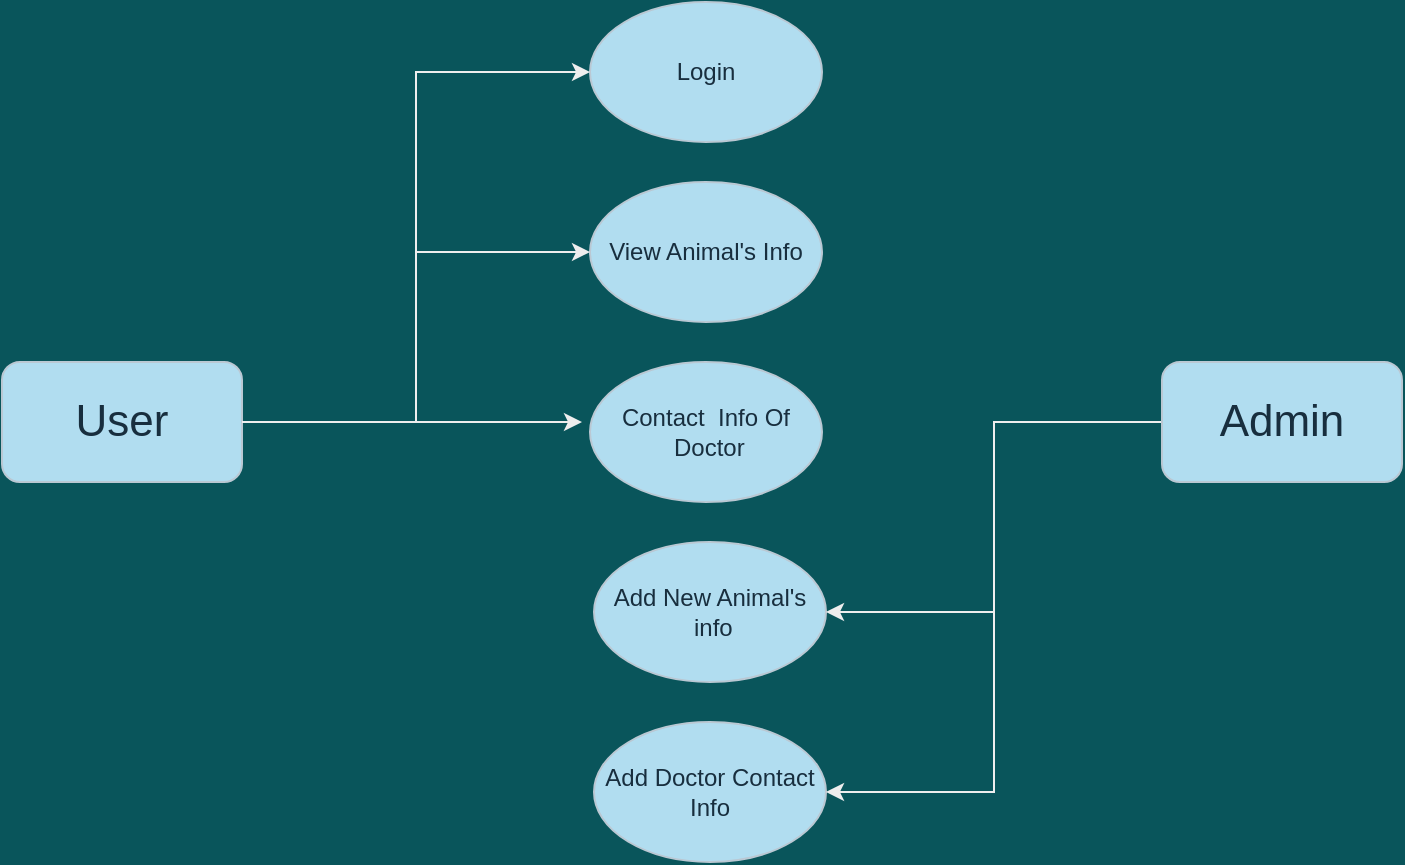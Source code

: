 <mxfile>
    <diagram id="kjB8sR7SFXR8PWjGHwVc" name="Page-1">
        <mxGraphModel dx="1621" dy="848" grid="0" gridSize="10" guides="1" tooltips="1" connect="1" arrows="1" fold="1" page="1" pageScale="1" pageWidth="1169" pageHeight="827" background="#09555B" math="0" shadow="0">
            <root>
                <mxCell id="0"/>
                <mxCell id="1" parent="0"/>
                <mxCell id="uXNwLpY-OLBt-MWRGUnC-1" value="Login" style="ellipse;whiteSpace=wrap;html=1;fillColor=#B1DDF0;strokeColor=#BAC8D3;fontColor=#182E3E;" parent="1" vertex="1">
                    <mxGeometry x="354" y="70" width="116" height="70" as="geometry"/>
                </mxCell>
                <mxCell id="uXNwLpY-OLBt-MWRGUnC-3" value="&lt;span&gt;View Animal's Info&lt;/span&gt;" style="ellipse;whiteSpace=wrap;html=1;fillColor=#B1DDF0;strokeColor=#BAC8D3;fontColor=#182E3E;" parent="1" vertex="1">
                    <mxGeometry x="354" y="160" width="116" height="70" as="geometry"/>
                </mxCell>
                <mxCell id="uXNwLpY-OLBt-MWRGUnC-4" value="Contact &amp;nbsp;Info Of &amp;nbsp;Doctor" style="ellipse;whiteSpace=wrap;html=1;fillColor=#B1DDF0;strokeColor=#BAC8D3;fontColor=#182E3E;" parent="1" vertex="1">
                    <mxGeometry x="354" y="250" width="116" height="70" as="geometry"/>
                </mxCell>
                <mxCell id="uXNwLpY-OLBt-MWRGUnC-5" value="Add New Animal's &amp;nbsp;info" style="ellipse;whiteSpace=wrap;html=1;fillColor=#B1DDF0;strokeColor=#BAC8D3;fontColor=#182E3E;" parent="1" vertex="1">
                    <mxGeometry x="356" y="340" width="116" height="70" as="geometry"/>
                </mxCell>
                <mxCell id="uXNwLpY-OLBt-MWRGUnC-6" value="Add Doctor Contact Info" style="ellipse;whiteSpace=wrap;html=1;fillColor=#B1DDF0;strokeColor=#BAC8D3;fontColor=#182E3E;" parent="1" vertex="1">
                    <mxGeometry x="356" y="430" width="116" height="70" as="geometry"/>
                </mxCell>
                <mxCell id="uXNwLpY-OLBt-MWRGUnC-11" style="edgeStyle=orthogonalEdgeStyle;rounded=0;orthogonalLoop=1;jettySize=auto;html=1;exitX=1;exitY=0.5;exitDx=0;exitDy=0;entryX=0;entryY=0.5;entryDx=0;entryDy=0;labelBackgroundColor=#09555B;strokeColor=#EEEEEE;fontColor=#FFFFFF;" parent="1" source="uXNwLpY-OLBt-MWRGUnC-7" target="uXNwLpY-OLBt-MWRGUnC-1" edge="1">
                    <mxGeometry relative="1" as="geometry">
                        <Array as="points">
                            <mxPoint x="267" y="280"/>
                            <mxPoint x="267" y="105"/>
                        </Array>
                    </mxGeometry>
                </mxCell>
                <mxCell id="uXNwLpY-OLBt-MWRGUnC-13" style="edgeStyle=orthogonalEdgeStyle;rounded=0;orthogonalLoop=1;jettySize=auto;html=1;exitX=1;exitY=0.5;exitDx=0;exitDy=0;entryX=0;entryY=0.5;entryDx=0;entryDy=0;labelBackgroundColor=#09555B;strokeColor=#EEEEEE;fontColor=#FFFFFF;" parent="1" source="uXNwLpY-OLBt-MWRGUnC-7" target="uXNwLpY-OLBt-MWRGUnC-3" edge="1">
                    <mxGeometry relative="1" as="geometry"/>
                </mxCell>
                <mxCell id="uXNwLpY-OLBt-MWRGUnC-14" style="edgeStyle=orthogonalEdgeStyle;rounded=0;orthogonalLoop=1;jettySize=auto;html=1;exitX=1;exitY=0.5;exitDx=0;exitDy=0;labelBackgroundColor=#09555B;strokeColor=#EEEEEE;fontColor=#FFFFFF;" parent="1" source="uXNwLpY-OLBt-MWRGUnC-7" edge="1">
                    <mxGeometry relative="1" as="geometry">
                        <mxPoint x="180" y="280" as="targetPoint"/>
                    </mxGeometry>
                </mxCell>
                <mxCell id="uXNwLpY-OLBt-MWRGUnC-7" value="&lt;font style=&quot;font-size: 22px&quot;&gt;User&lt;/font&gt;" style="rounded=1;whiteSpace=wrap;html=1;fillColor=#B1DDF0;strokeColor=#BAC8D3;fontColor=#182E3E;" parent="1" vertex="1">
                    <mxGeometry x="60" y="250" width="120" height="60" as="geometry"/>
                </mxCell>
                <mxCell id="uXNwLpY-OLBt-MWRGUnC-15" style="edgeStyle=orthogonalEdgeStyle;rounded=0;orthogonalLoop=1;jettySize=auto;html=1;exitX=0;exitY=0.5;exitDx=0;exitDy=0;entryX=1;entryY=0.5;entryDx=0;entryDy=0;labelBackgroundColor=#09555B;strokeColor=#EEEEEE;fontColor=#FFFFFF;" parent="1" source="uXNwLpY-OLBt-MWRGUnC-9" target="uXNwLpY-OLBt-MWRGUnC-5" edge="1">
                    <mxGeometry relative="1" as="geometry"/>
                </mxCell>
                <mxCell id="uXNwLpY-OLBt-MWRGUnC-16" style="edgeStyle=orthogonalEdgeStyle;rounded=0;orthogonalLoop=1;jettySize=auto;html=1;exitX=0;exitY=0.5;exitDx=0;exitDy=0;entryX=1;entryY=0.5;entryDx=0;entryDy=0;labelBackgroundColor=#09555B;strokeColor=#EEEEEE;fontColor=#FFFFFF;" parent="1" source="uXNwLpY-OLBt-MWRGUnC-9" target="uXNwLpY-OLBt-MWRGUnC-6" edge="1">
                    <mxGeometry relative="1" as="geometry"/>
                </mxCell>
                <mxCell id="uXNwLpY-OLBt-MWRGUnC-9" value="&lt;font style=&quot;font-size: 22px&quot;&gt;Admin&lt;/font&gt;" style="rounded=1;whiteSpace=wrap;html=1;fillColor=#B1DDF0;strokeColor=#BAC8D3;fontColor=#182E3E;" parent="1" vertex="1">
                    <mxGeometry x="640" y="250" width="120" height="60" as="geometry"/>
                </mxCell>
                <mxCell id="uXNwLpY-OLBt-MWRGUnC-10" value="" style="endArrow=classic;html=1;exitX=1;exitY=0.5;exitDx=0;exitDy=0;labelBackgroundColor=#09555B;strokeColor=#EEEEEE;fontColor=#FFFFFF;" parent="1" source="uXNwLpY-OLBt-MWRGUnC-7" edge="1">
                    <mxGeometry width="50" height="50" relative="1" as="geometry">
                        <mxPoint x="440" y="280" as="sourcePoint"/>
                        <mxPoint x="350" y="280" as="targetPoint"/>
                    </mxGeometry>
                </mxCell>
            </root>
        </mxGraphModel>
    </diagram>
</mxfile>